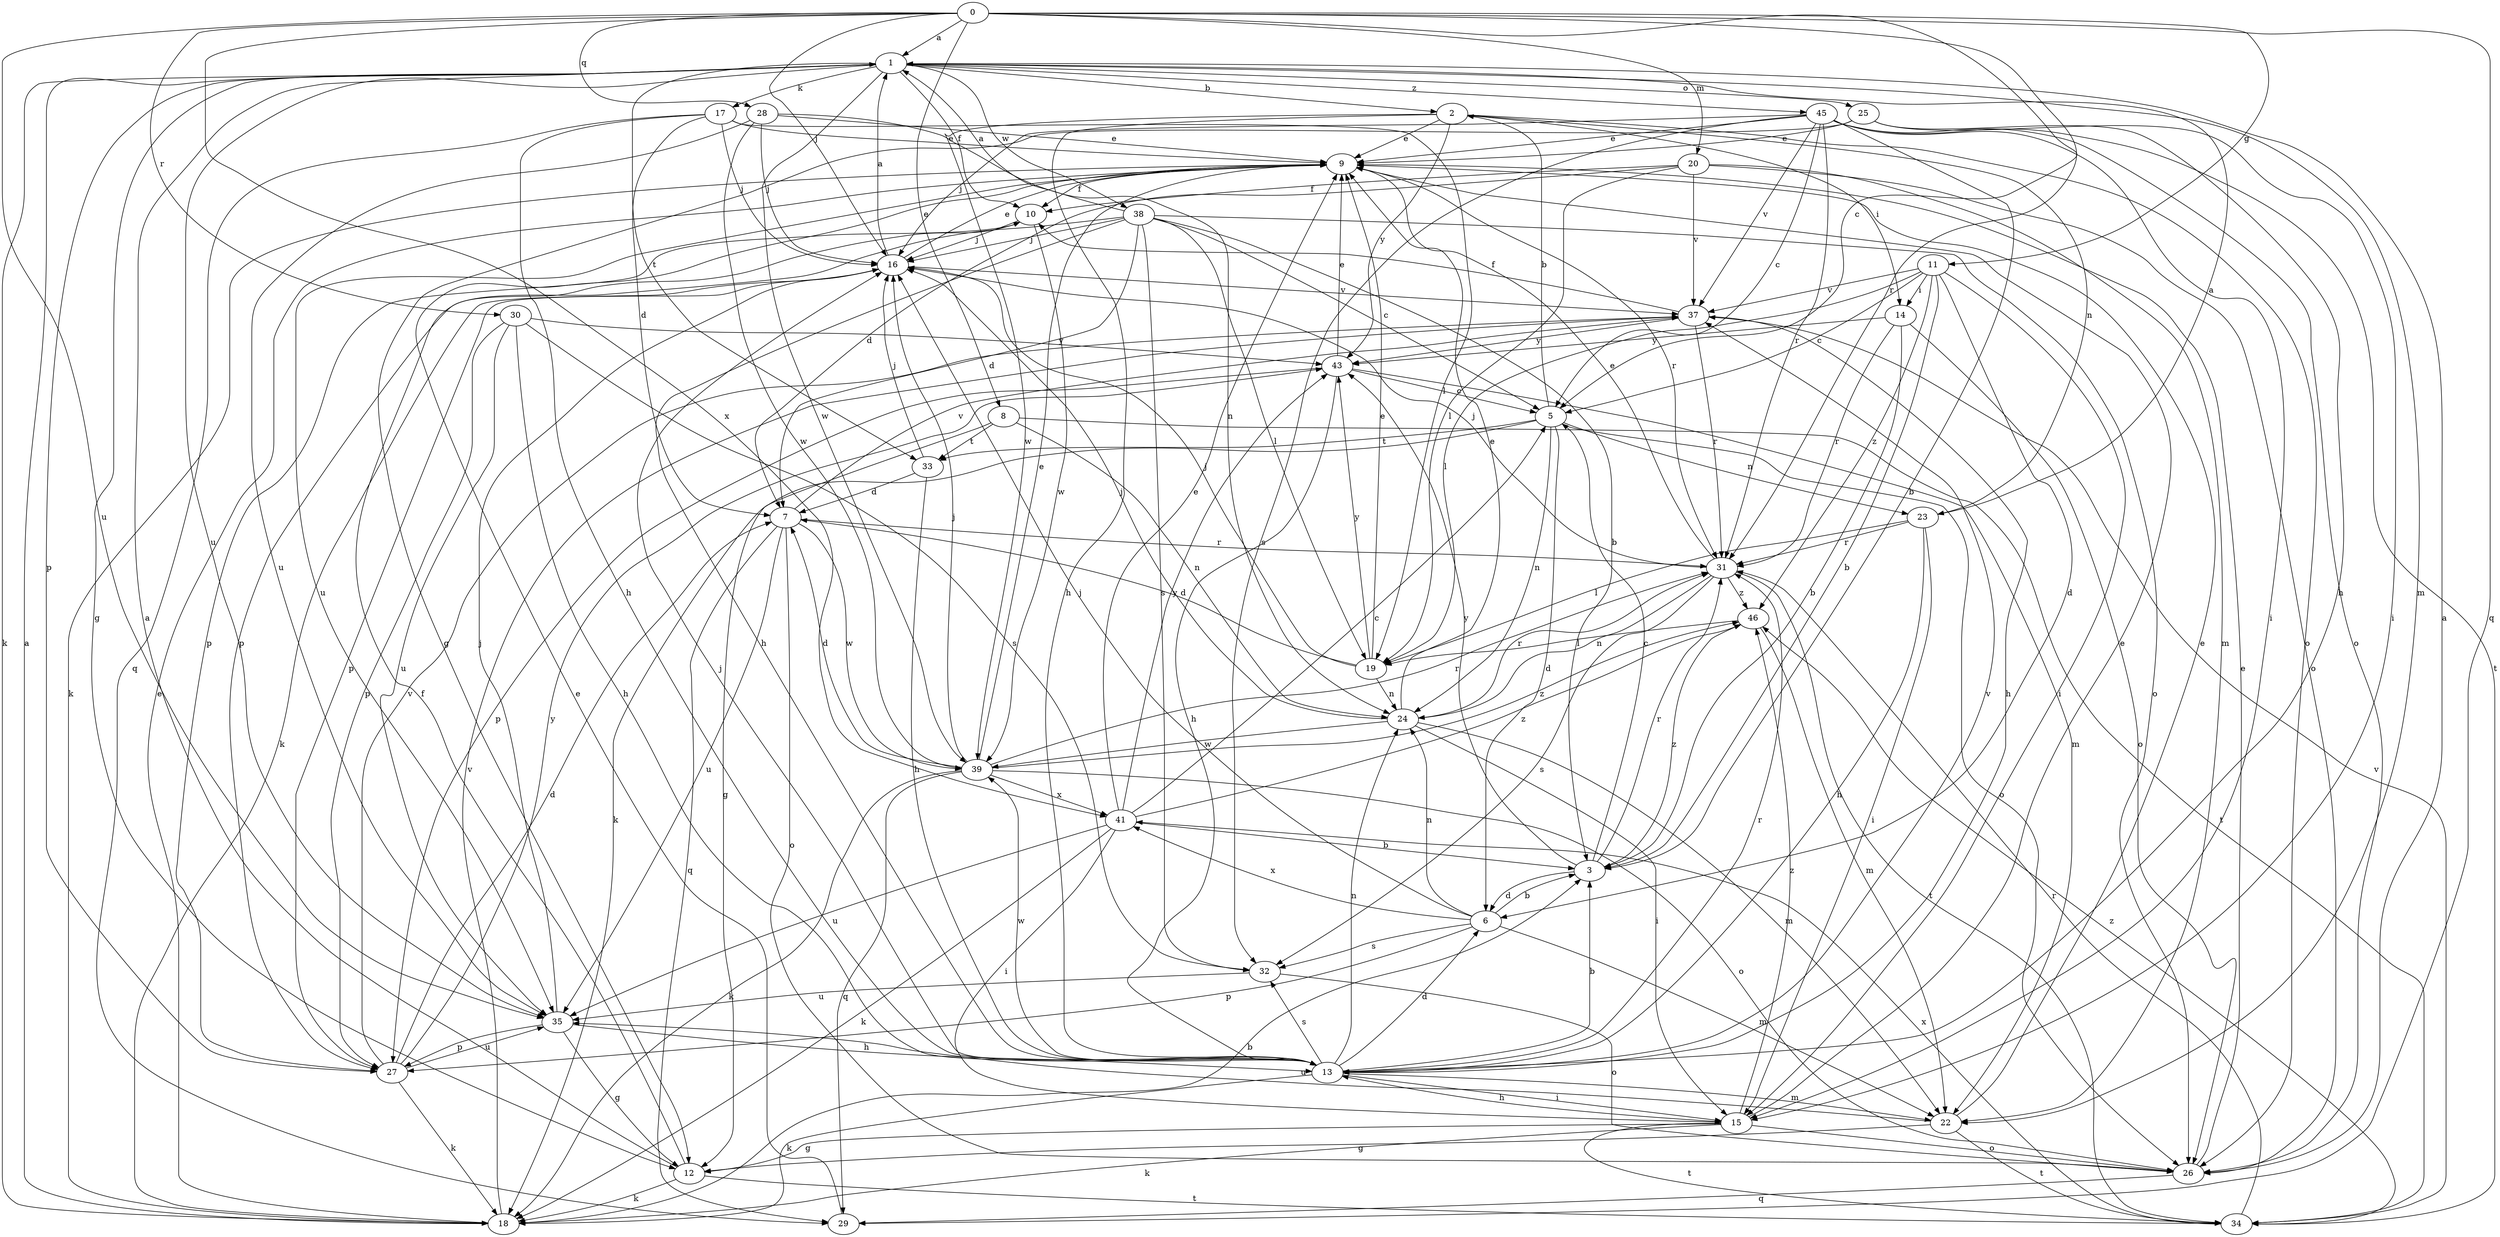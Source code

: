 strict digraph  {
0;
1;
2;
3;
5;
6;
7;
8;
9;
10;
11;
12;
13;
14;
15;
16;
17;
18;
19;
20;
22;
23;
24;
25;
26;
27;
28;
29;
30;
31;
32;
33;
34;
35;
37;
38;
39;
41;
43;
45;
46;
0 -> 1  [label=a];
0 -> 5  [label=c];
0 -> 8  [label=e];
0 -> 11  [label=g];
0 -> 16  [label=j];
0 -> 20  [label=m];
0 -> 28  [label=q];
0 -> 29  [label=q];
0 -> 30  [label=r];
0 -> 31  [label=r];
0 -> 35  [label=u];
0 -> 41  [label=x];
1 -> 2  [label=b];
1 -> 10  [label=f];
1 -> 12  [label=g];
1 -> 17  [label=k];
1 -> 18  [label=k];
1 -> 22  [label=m];
1 -> 25  [label=o];
1 -> 27  [label=p];
1 -> 33  [label=t];
1 -> 35  [label=u];
1 -> 38  [label=w];
1 -> 39  [label=w];
1 -> 45  [label=z];
2 -> 9  [label=e];
2 -> 13  [label=h];
2 -> 14  [label=i];
2 -> 23  [label=n];
2 -> 26  [label=o];
2 -> 39  [label=w];
2 -> 43  [label=y];
3 -> 5  [label=c];
3 -> 6  [label=d];
3 -> 31  [label=r];
3 -> 43  [label=y];
3 -> 46  [label=z];
5 -> 2  [label=b];
5 -> 6  [label=d];
5 -> 18  [label=k];
5 -> 23  [label=n];
5 -> 24  [label=n];
5 -> 26  [label=o];
5 -> 33  [label=t];
6 -> 3  [label=b];
6 -> 16  [label=j];
6 -> 22  [label=m];
6 -> 24  [label=n];
6 -> 27  [label=p];
6 -> 32  [label=s];
6 -> 41  [label=x];
7 -> 26  [label=o];
7 -> 29  [label=q];
7 -> 31  [label=r];
7 -> 35  [label=u];
7 -> 37  [label=v];
7 -> 39  [label=w];
8 -> 12  [label=g];
8 -> 24  [label=n];
8 -> 33  [label=t];
8 -> 34  [label=t];
9 -> 10  [label=f];
9 -> 18  [label=k];
9 -> 31  [label=r];
9 -> 35  [label=u];
10 -> 16  [label=j];
10 -> 27  [label=p];
10 -> 39  [label=w];
11 -> 3  [label=b];
11 -> 5  [label=c];
11 -> 6  [label=d];
11 -> 14  [label=i];
11 -> 15  [label=i];
11 -> 19  [label=l];
11 -> 37  [label=v];
11 -> 46  [label=z];
12 -> 1  [label=a];
12 -> 10  [label=f];
12 -> 18  [label=k];
12 -> 34  [label=t];
13 -> 3  [label=b];
13 -> 6  [label=d];
13 -> 15  [label=i];
13 -> 16  [label=j];
13 -> 18  [label=k];
13 -> 22  [label=m];
13 -> 24  [label=n];
13 -> 31  [label=r];
13 -> 32  [label=s];
13 -> 37  [label=v];
13 -> 39  [label=w];
14 -> 3  [label=b];
14 -> 26  [label=o];
14 -> 31  [label=r];
14 -> 43  [label=y];
15 -> 9  [label=e];
15 -> 12  [label=g];
15 -> 13  [label=h];
15 -> 18  [label=k];
15 -> 26  [label=o];
15 -> 34  [label=t];
15 -> 46  [label=z];
16 -> 1  [label=a];
16 -> 9  [label=e];
16 -> 18  [label=k];
16 -> 27  [label=p];
16 -> 37  [label=v];
17 -> 7  [label=d];
17 -> 9  [label=e];
17 -> 13  [label=h];
17 -> 16  [label=j];
17 -> 19  [label=l];
17 -> 29  [label=q];
18 -> 1  [label=a];
18 -> 3  [label=b];
18 -> 9  [label=e];
18 -> 37  [label=v];
19 -> 7  [label=d];
19 -> 9  [label=e];
19 -> 16  [label=j];
19 -> 24  [label=n];
19 -> 43  [label=y];
20 -> 7  [label=d];
20 -> 10  [label=f];
20 -> 19  [label=l];
20 -> 22  [label=m];
20 -> 26  [label=o];
20 -> 37  [label=v];
22 -> 9  [label=e];
22 -> 12  [label=g];
22 -> 34  [label=t];
22 -> 35  [label=u];
23 -> 1  [label=a];
23 -> 13  [label=h];
23 -> 15  [label=i];
23 -> 19  [label=l];
23 -> 31  [label=r];
24 -> 9  [label=e];
24 -> 15  [label=i];
24 -> 16  [label=j];
24 -> 22  [label=m];
24 -> 31  [label=r];
24 -> 39  [label=w];
25 -> 9  [label=e];
25 -> 12  [label=g];
25 -> 13  [label=h];
25 -> 15  [label=i];
26 -> 1  [label=a];
26 -> 9  [label=e];
26 -> 29  [label=q];
27 -> 7  [label=d];
27 -> 18  [label=k];
27 -> 35  [label=u];
27 -> 37  [label=v];
27 -> 43  [label=y];
28 -> 9  [label=e];
28 -> 16  [label=j];
28 -> 24  [label=n];
28 -> 35  [label=u];
28 -> 39  [label=w];
29 -> 9  [label=e];
30 -> 13  [label=h];
30 -> 27  [label=p];
30 -> 32  [label=s];
30 -> 35  [label=u];
30 -> 43  [label=y];
31 -> 9  [label=e];
31 -> 16  [label=j];
31 -> 24  [label=n];
31 -> 32  [label=s];
31 -> 34  [label=t];
31 -> 46  [label=z];
32 -> 26  [label=o];
32 -> 35  [label=u];
33 -> 7  [label=d];
33 -> 13  [label=h];
33 -> 16  [label=j];
34 -> 31  [label=r];
34 -> 37  [label=v];
34 -> 41  [label=x];
34 -> 46  [label=z];
35 -> 12  [label=g];
35 -> 13  [label=h];
35 -> 16  [label=j];
35 -> 27  [label=p];
37 -> 10  [label=f];
37 -> 13  [label=h];
37 -> 31  [label=r];
37 -> 43  [label=y];
38 -> 1  [label=a];
38 -> 3  [label=b];
38 -> 5  [label=c];
38 -> 7  [label=d];
38 -> 13  [label=h];
38 -> 16  [label=j];
38 -> 19  [label=l];
38 -> 26  [label=o];
38 -> 27  [label=p];
38 -> 32  [label=s];
39 -> 7  [label=d];
39 -> 9  [label=e];
39 -> 16  [label=j];
39 -> 18  [label=k];
39 -> 26  [label=o];
39 -> 29  [label=q];
39 -> 31  [label=r];
39 -> 41  [label=x];
39 -> 46  [label=z];
41 -> 3  [label=b];
41 -> 5  [label=c];
41 -> 9  [label=e];
41 -> 15  [label=i];
41 -> 18  [label=k];
41 -> 35  [label=u];
41 -> 43  [label=y];
41 -> 46  [label=z];
43 -> 5  [label=c];
43 -> 9  [label=e];
43 -> 13  [label=h];
43 -> 22  [label=m];
43 -> 27  [label=p];
45 -> 3  [label=b];
45 -> 5  [label=c];
45 -> 9  [label=e];
45 -> 15  [label=i];
45 -> 16  [label=j];
45 -> 26  [label=o];
45 -> 31  [label=r];
45 -> 32  [label=s];
45 -> 34  [label=t];
45 -> 37  [label=v];
46 -> 19  [label=l];
46 -> 22  [label=m];
}
